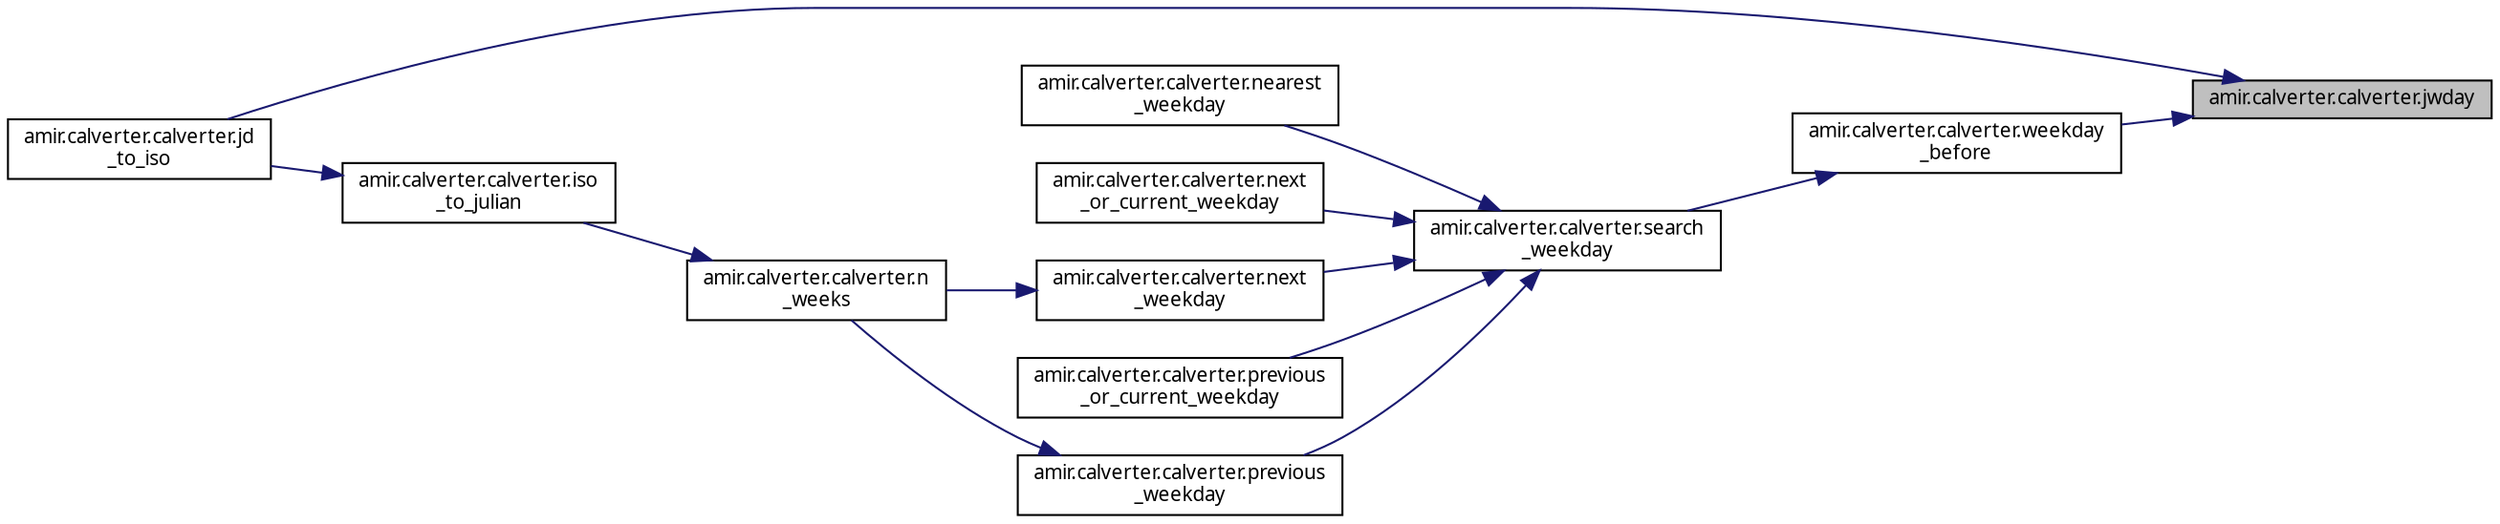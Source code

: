 digraph "amir.calverter.calverter.jwday"
{
 // LATEX_PDF_SIZE
  edge [fontname="FreeSans.ttf",fontsize="10",labelfontname="FreeSans.ttf",labelfontsize="10"];
  node [fontname="FreeSans.ttf",fontsize="10",shape=record];
  rankdir="RL";
  Node1 [label="amir.calverter.calverter.jwday",height=0.2,width=0.4,color="black", fillcolor="grey75", style="filled", fontcolor="black",tooltip=" "];
  Node1 -> Node2 [dir="back",color="midnightblue",fontsize="10",style="solid",fontname="FreeSans.ttf"];
  Node2 [label="amir.calverter.calverter.jd\l_to_iso",height=0.2,width=0.4,color="black", fillcolor="white", style="filled",URL="$classamir_1_1calverter_1_1calverter.html#a97ee059b0979b672b1f0af316d09e18b",tooltip=" "];
  Node1 -> Node3 [dir="back",color="midnightblue",fontsize="10",style="solid",fontname="FreeSans.ttf"];
  Node3 [label="amir.calverter.calverter.weekday\l_before",height=0.2,width=0.4,color="black", fillcolor="white", style="filled",URL="$classamir_1_1calverter_1_1calverter.html#a0f3f130fc9b7a5e43aeab4742d109473",tooltip=" "];
  Node3 -> Node4 [dir="back",color="midnightblue",fontsize="10",style="solid",fontname="FreeSans.ttf"];
  Node4 [label="amir.calverter.calverter.search\l_weekday",height=0.2,width=0.4,color="black", fillcolor="white", style="filled",URL="$classamir_1_1calverter_1_1calverter.html#ad4cdffe2abca1a9de49754bdcd8ee987",tooltip=" "];
  Node4 -> Node5 [dir="back",color="midnightblue",fontsize="10",style="solid",fontname="FreeSans.ttf"];
  Node5 [label="amir.calverter.calverter.nearest\l_weekday",height=0.2,width=0.4,color="black", fillcolor="white", style="filled",URL="$classamir_1_1calverter_1_1calverter.html#a6ba7df23854eadf1d401280c12a077a6",tooltip=" "];
  Node4 -> Node6 [dir="back",color="midnightblue",fontsize="10",style="solid",fontname="FreeSans.ttf"];
  Node6 [label="amir.calverter.calverter.next\l_or_current_weekday",height=0.2,width=0.4,color="black", fillcolor="white", style="filled",URL="$classamir_1_1calverter_1_1calverter.html#a70e922fa959088413efe94a28083d399",tooltip=" "];
  Node4 -> Node7 [dir="back",color="midnightblue",fontsize="10",style="solid",fontname="FreeSans.ttf"];
  Node7 [label="amir.calverter.calverter.next\l_weekday",height=0.2,width=0.4,color="black", fillcolor="white", style="filled",URL="$classamir_1_1calverter_1_1calverter.html#ad575a50f61639986d27f796da4b496c1",tooltip=" "];
  Node7 -> Node8 [dir="back",color="midnightblue",fontsize="10",style="solid",fontname="FreeSans.ttf"];
  Node8 [label="amir.calverter.calverter.n\l_weeks",height=0.2,width=0.4,color="black", fillcolor="white", style="filled",URL="$classamir_1_1calverter_1_1calverter.html#a3b54b140e088705462eeacaf117e6ebd",tooltip=" "];
  Node8 -> Node9 [dir="back",color="midnightblue",fontsize="10",style="solid",fontname="FreeSans.ttf"];
  Node9 [label="amir.calverter.calverter.iso\l_to_julian",height=0.2,width=0.4,color="black", fillcolor="white", style="filled",URL="$classamir_1_1calverter_1_1calverter.html#a25b11cf011d856fb7374f92de256021b",tooltip=" "];
  Node9 -> Node2 [dir="back",color="midnightblue",fontsize="10",style="solid",fontname="FreeSans.ttf"];
  Node4 -> Node10 [dir="back",color="midnightblue",fontsize="10",style="solid",fontname="FreeSans.ttf"];
  Node10 [label="amir.calverter.calverter.previous\l_or_current_weekday",height=0.2,width=0.4,color="black", fillcolor="white", style="filled",URL="$classamir_1_1calverter_1_1calverter.html#a8241aa41ea9fcd1c04d18d77be052d94",tooltip=" "];
  Node4 -> Node11 [dir="back",color="midnightblue",fontsize="10",style="solid",fontname="FreeSans.ttf"];
  Node11 [label="amir.calverter.calverter.previous\l_weekday",height=0.2,width=0.4,color="black", fillcolor="white", style="filled",URL="$classamir_1_1calverter_1_1calverter.html#a57bee3648dcb4567608610ccf89d5e66",tooltip=" "];
  Node11 -> Node8 [dir="back",color="midnightblue",fontsize="10",style="solid",fontname="FreeSans.ttf"];
}
